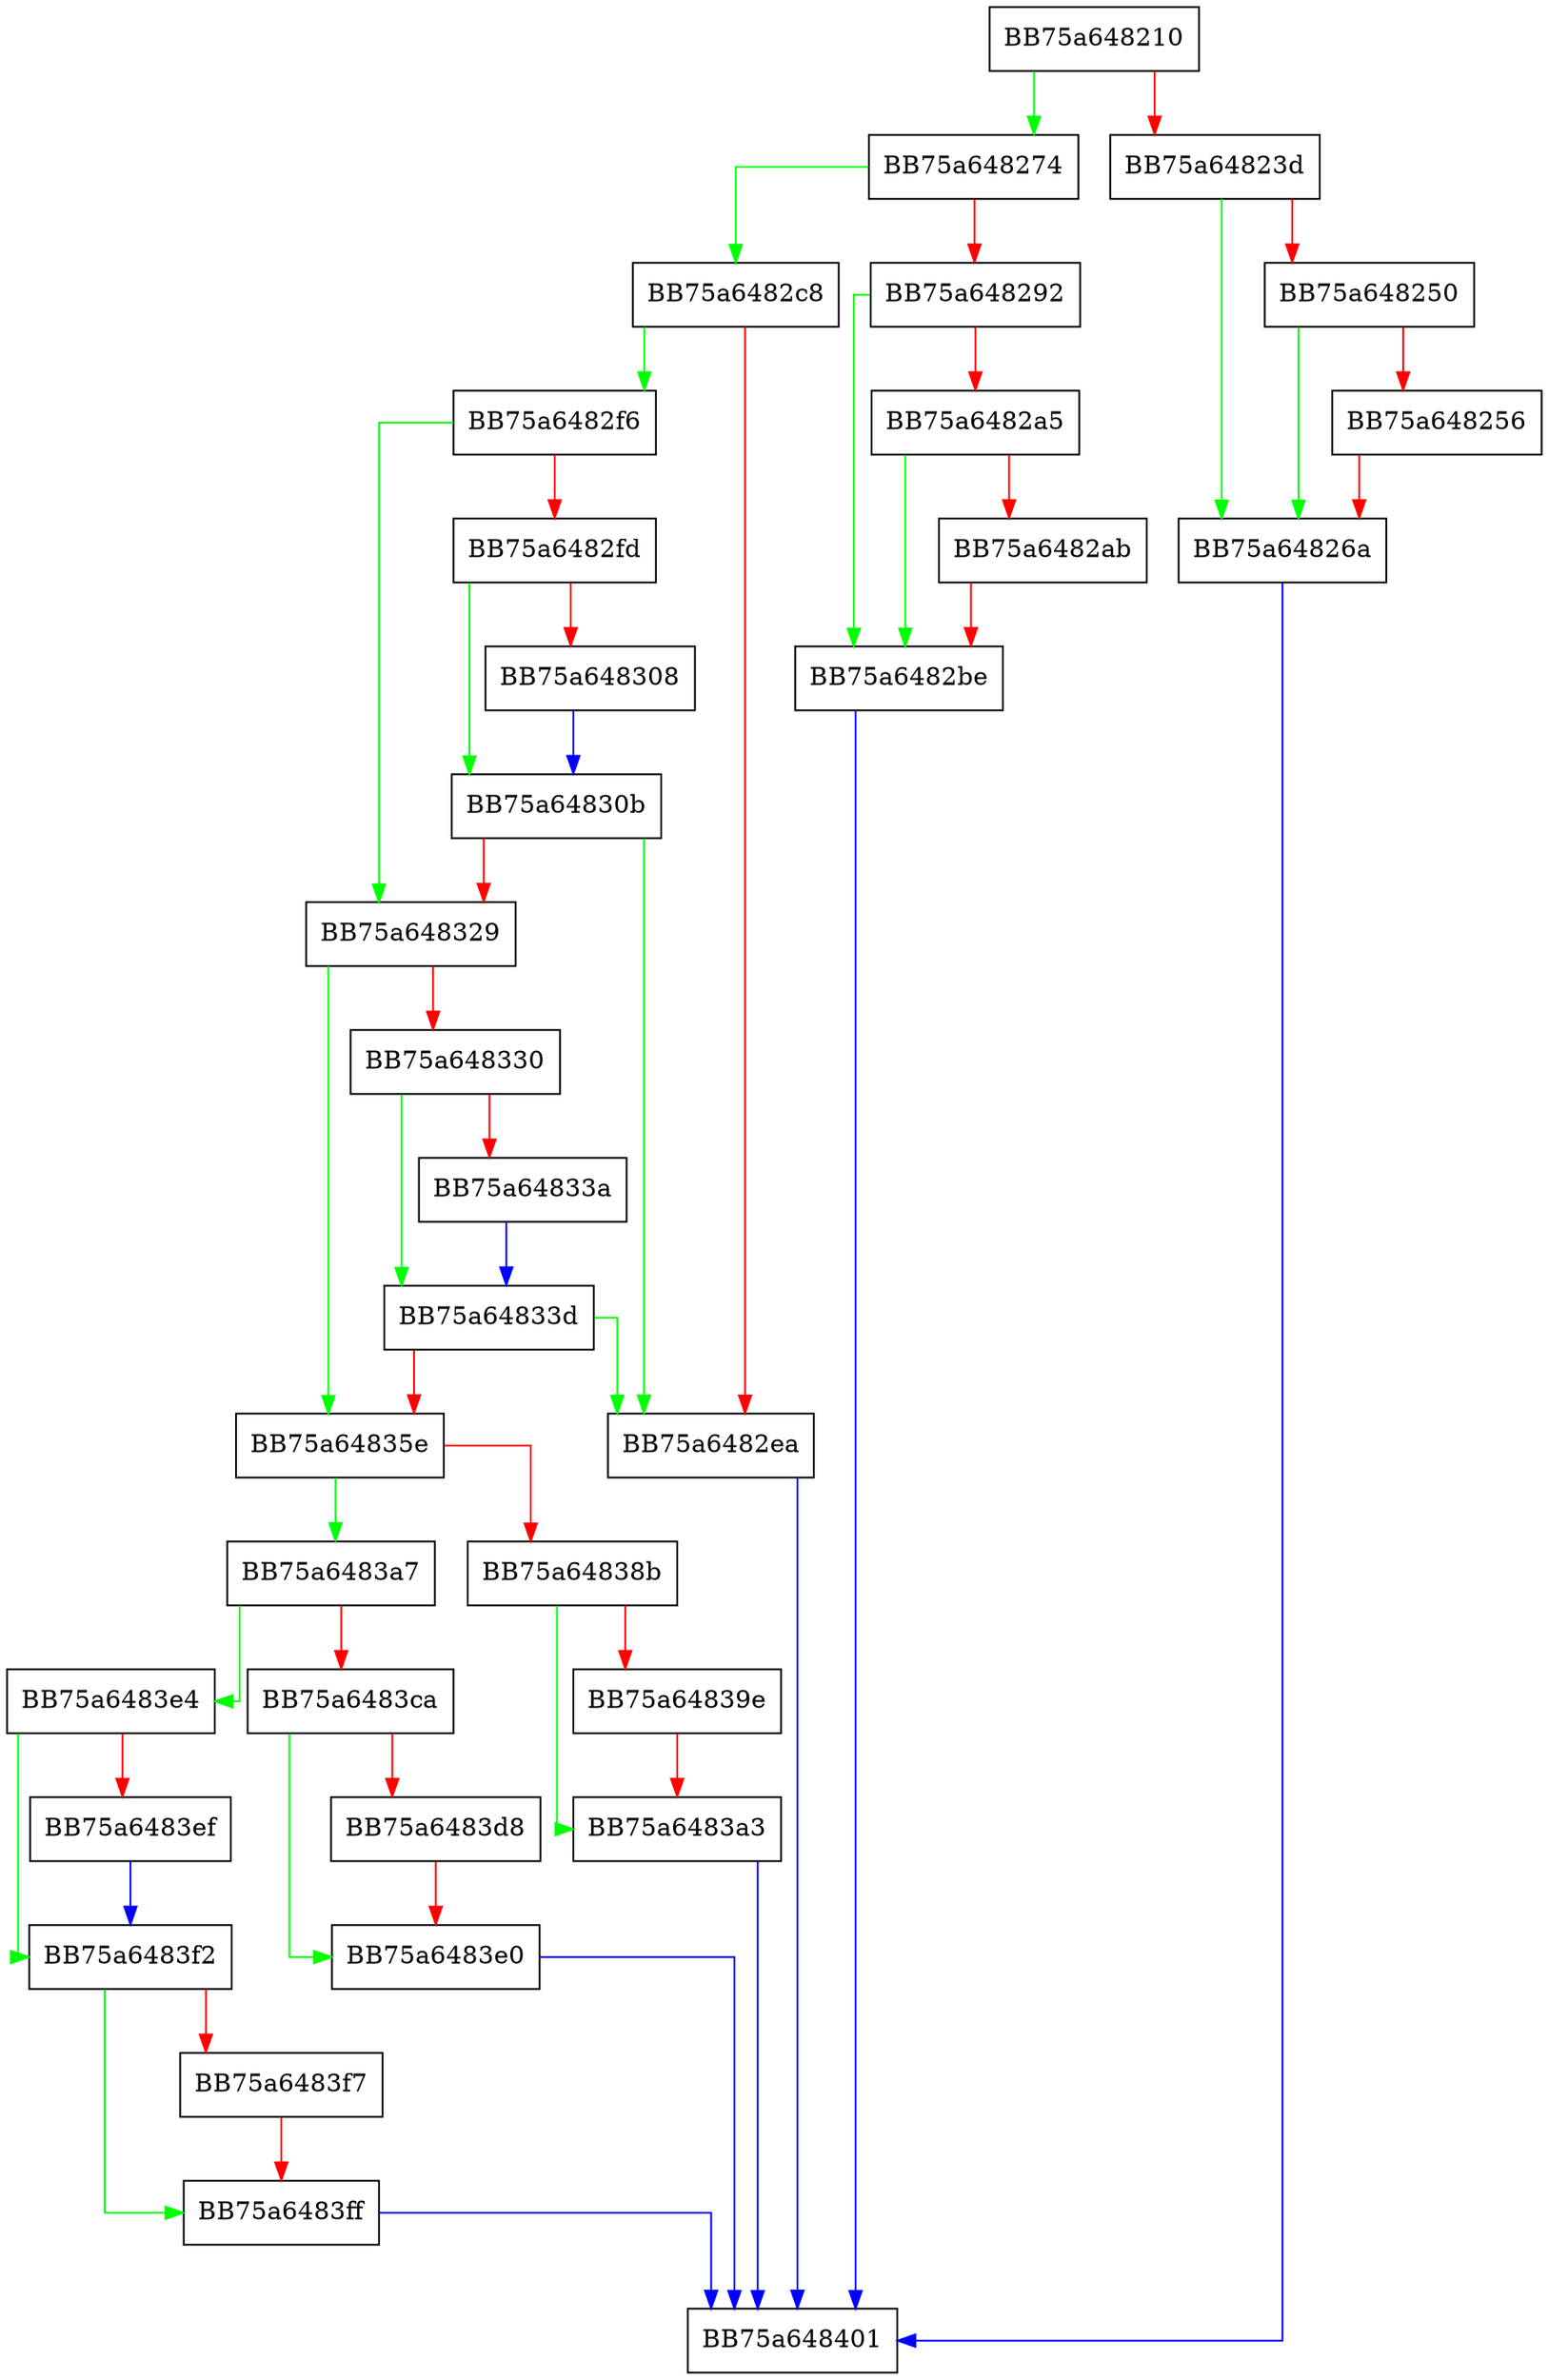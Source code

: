digraph CreateProcessInfoElement {
  node [shape="box"];
  graph [splines=ortho];
  BB75a648210 -> BB75a648274 [color="green"];
  BB75a648210 -> BB75a64823d [color="red"];
  BB75a64823d -> BB75a64826a [color="green"];
  BB75a64823d -> BB75a648250 [color="red"];
  BB75a648250 -> BB75a64826a [color="green"];
  BB75a648250 -> BB75a648256 [color="red"];
  BB75a648256 -> BB75a64826a [color="red"];
  BB75a64826a -> BB75a648401 [color="blue"];
  BB75a648274 -> BB75a6482c8 [color="green"];
  BB75a648274 -> BB75a648292 [color="red"];
  BB75a648292 -> BB75a6482be [color="green"];
  BB75a648292 -> BB75a6482a5 [color="red"];
  BB75a6482a5 -> BB75a6482be [color="green"];
  BB75a6482a5 -> BB75a6482ab [color="red"];
  BB75a6482ab -> BB75a6482be [color="red"];
  BB75a6482be -> BB75a648401 [color="blue"];
  BB75a6482c8 -> BB75a6482f6 [color="green"];
  BB75a6482c8 -> BB75a6482ea [color="red"];
  BB75a6482ea -> BB75a648401 [color="blue"];
  BB75a6482f6 -> BB75a648329 [color="green"];
  BB75a6482f6 -> BB75a6482fd [color="red"];
  BB75a6482fd -> BB75a64830b [color="green"];
  BB75a6482fd -> BB75a648308 [color="red"];
  BB75a648308 -> BB75a64830b [color="blue"];
  BB75a64830b -> BB75a6482ea [color="green"];
  BB75a64830b -> BB75a648329 [color="red"];
  BB75a648329 -> BB75a64835e [color="green"];
  BB75a648329 -> BB75a648330 [color="red"];
  BB75a648330 -> BB75a64833d [color="green"];
  BB75a648330 -> BB75a64833a [color="red"];
  BB75a64833a -> BB75a64833d [color="blue"];
  BB75a64833d -> BB75a6482ea [color="green"];
  BB75a64833d -> BB75a64835e [color="red"];
  BB75a64835e -> BB75a6483a7 [color="green"];
  BB75a64835e -> BB75a64838b [color="red"];
  BB75a64838b -> BB75a6483a3 [color="green"];
  BB75a64838b -> BB75a64839e [color="red"];
  BB75a64839e -> BB75a6483a3 [color="red"];
  BB75a6483a3 -> BB75a648401 [color="blue"];
  BB75a6483a7 -> BB75a6483e4 [color="green"];
  BB75a6483a7 -> BB75a6483ca [color="red"];
  BB75a6483ca -> BB75a6483e0 [color="green"];
  BB75a6483ca -> BB75a6483d8 [color="red"];
  BB75a6483d8 -> BB75a6483e0 [color="red"];
  BB75a6483e0 -> BB75a648401 [color="blue"];
  BB75a6483e4 -> BB75a6483f2 [color="green"];
  BB75a6483e4 -> BB75a6483ef [color="red"];
  BB75a6483ef -> BB75a6483f2 [color="blue"];
  BB75a6483f2 -> BB75a6483ff [color="green"];
  BB75a6483f2 -> BB75a6483f7 [color="red"];
  BB75a6483f7 -> BB75a6483ff [color="red"];
  BB75a6483ff -> BB75a648401 [color="blue"];
}